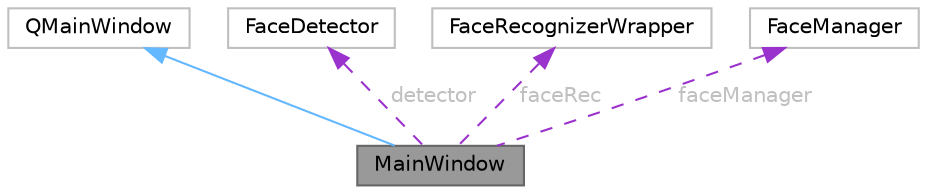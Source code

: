 digraph "MainWindow"
{
 // LATEX_PDF_SIZE
  bgcolor="transparent";
  edge [fontname=Helvetica,fontsize=10,labelfontname=Helvetica,labelfontsize=10];
  node [fontname=Helvetica,fontsize=10,shape=box,height=0.2,width=0.4];
  Node1 [id="Node000001",label="MainWindow",height=0.2,width=0.4,color="gray40", fillcolor="grey60", style="filled", fontcolor="black",tooltip=" "];
  Node2 -> Node1 [id="edge1_Node000001_Node000002",dir="back",color="steelblue1",style="solid",tooltip=" "];
  Node2 [id="Node000002",label="QMainWindow",height=0.2,width=0.4,color="grey75", fillcolor="white", style="filled",tooltip=" "];
  Node3 -> Node1 [id="edge2_Node000001_Node000003",dir="back",color="darkorchid3",style="dashed",tooltip=" ",label=" detector",fontcolor="grey" ];
  Node3 [id="Node000003",label="FaceDetector",height=0.2,width=0.4,color="grey75", fillcolor="white", style="filled",URL="$classFaceDetector.html",tooltip=" "];
  Node4 -> Node1 [id="edge3_Node000001_Node000004",dir="back",color="darkorchid3",style="dashed",tooltip=" ",label=" faceRec",fontcolor="grey" ];
  Node4 [id="Node000004",label="FaceRecognizerWrapper",height=0.2,width=0.4,color="grey75", fillcolor="white", style="filled",URL="$classFaceRecognizerWrapper.html",tooltip=" "];
  Node5 -> Node1 [id="edge4_Node000001_Node000005",dir="back",color="darkorchid3",style="dashed",tooltip=" ",label=" faceManager",fontcolor="grey" ];
  Node5 [id="Node000005",label="FaceManager",height=0.2,width=0.4,color="grey75", fillcolor="white", style="filled",URL="$classFaceManager.html",tooltip=" "];
}
